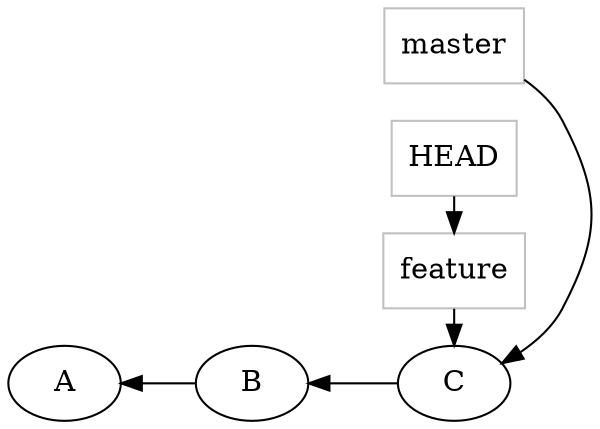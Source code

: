 digraph repo {
	rankdir="RL";
	C -> B;
	B -> A;
	node [rank=3,shape=box, color=grey] master;
	node [rank=3,shape=box, color=grey] feature;
	master -> C;
	HEAD -> feature;
	feature -> C;
	{ rank = same; feature; C; master; HEAD;}
}

